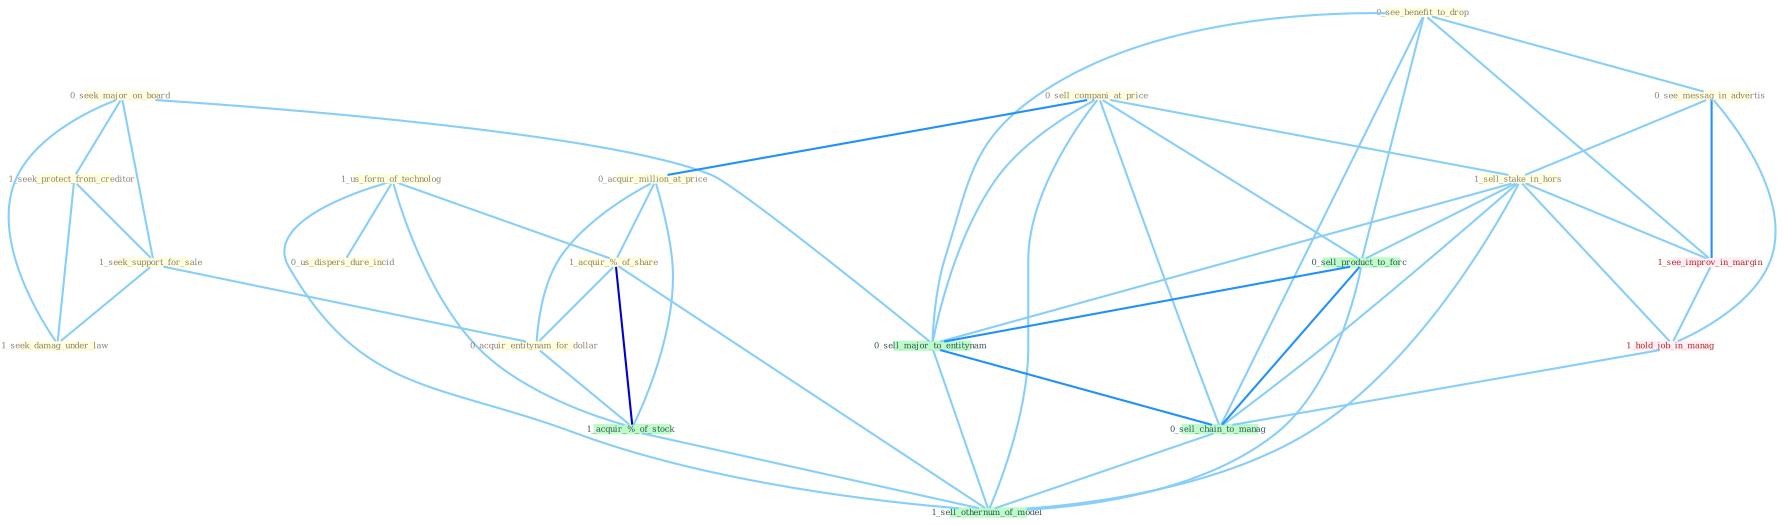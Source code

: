 Graph G{ 
    node
    [shape=polygon,style=filled,width=.5,height=.06,color="#BDFCC9",fixedsize=true,fontsize=4,
    fontcolor="#2f4f4f"];
    {node
    [color="#ffffe0", fontcolor="#8b7d6b"] "0_seek_major_on_board " "0_see_benefit_to_drop " "0_see_messag_in_advertis " "1_us_form_of_technolog " "0_sell_compani_at_price " "1_seek_protect_from_creditor " "1_seek_support_for_sale " "0_acquir_million_at_price " "1_seek_damag_under_law " "1_acquir_%_of_share " "1_sell_stake_in_hors " "0_us_dispers_dure_incid " "0_acquir_entitynam_for_dollar "}
{node [color="#fff0f5", fontcolor="#b22222"] "1_see_improv_in_margin " "1_hold_job_in_manag "}
edge [color="#B0E2FF"];

	"0_seek_major_on_board " -- "1_seek_protect_from_creditor " [w="1", color="#87cefa" ];
	"0_seek_major_on_board " -- "1_seek_support_for_sale " [w="1", color="#87cefa" ];
	"0_seek_major_on_board " -- "1_seek_damag_under_law " [w="1", color="#87cefa" ];
	"0_seek_major_on_board " -- "0_sell_major_to_entitynam " [w="1", color="#87cefa" ];
	"0_see_benefit_to_drop " -- "0_see_messag_in_advertis " [w="1", color="#87cefa" ];
	"0_see_benefit_to_drop " -- "1_see_improv_in_margin " [w="1", color="#87cefa" ];
	"0_see_benefit_to_drop " -- "0_sell_product_to_forc " [w="1", color="#87cefa" ];
	"0_see_benefit_to_drop " -- "0_sell_major_to_entitynam " [w="1", color="#87cefa" ];
	"0_see_benefit_to_drop " -- "0_sell_chain_to_manag " [w="1", color="#87cefa" ];
	"0_see_messag_in_advertis " -- "1_sell_stake_in_hors " [w="1", color="#87cefa" ];
	"0_see_messag_in_advertis " -- "1_see_improv_in_margin " [w="2", color="#1e90ff" , len=0.8];
	"0_see_messag_in_advertis " -- "1_hold_job_in_manag " [w="1", color="#87cefa" ];
	"1_us_form_of_technolog " -- "1_acquir_%_of_share " [w="1", color="#87cefa" ];
	"1_us_form_of_technolog " -- "0_us_dispers_dure_incid " [w="1", color="#87cefa" ];
	"1_us_form_of_technolog " -- "1_acquir_%_of_stock " [w="1", color="#87cefa" ];
	"1_us_form_of_technolog " -- "1_sell_othernum_of_model " [w="1", color="#87cefa" ];
	"0_sell_compani_at_price " -- "0_acquir_million_at_price " [w="2", color="#1e90ff" , len=0.8];
	"0_sell_compani_at_price " -- "1_sell_stake_in_hors " [w="1", color="#87cefa" ];
	"0_sell_compani_at_price " -- "0_sell_product_to_forc " [w="1", color="#87cefa" ];
	"0_sell_compani_at_price " -- "0_sell_major_to_entitynam " [w="1", color="#87cefa" ];
	"0_sell_compani_at_price " -- "0_sell_chain_to_manag " [w="1", color="#87cefa" ];
	"0_sell_compani_at_price " -- "1_sell_othernum_of_model " [w="1", color="#87cefa" ];
	"1_seek_protect_from_creditor " -- "1_seek_support_for_sale " [w="1", color="#87cefa" ];
	"1_seek_protect_from_creditor " -- "1_seek_damag_under_law " [w="1", color="#87cefa" ];
	"1_seek_support_for_sale " -- "1_seek_damag_under_law " [w="1", color="#87cefa" ];
	"1_seek_support_for_sale " -- "0_acquir_entitynam_for_dollar " [w="1", color="#87cefa" ];
	"0_acquir_million_at_price " -- "1_acquir_%_of_share " [w="1", color="#87cefa" ];
	"0_acquir_million_at_price " -- "0_acquir_entitynam_for_dollar " [w="1", color="#87cefa" ];
	"0_acquir_million_at_price " -- "1_acquir_%_of_stock " [w="1", color="#87cefa" ];
	"1_acquir_%_of_share " -- "0_acquir_entitynam_for_dollar " [w="1", color="#87cefa" ];
	"1_acquir_%_of_share " -- "1_acquir_%_of_stock " [w="3", color="#0000cd" , len=0.6];
	"1_acquir_%_of_share " -- "1_sell_othernum_of_model " [w="1", color="#87cefa" ];
	"1_sell_stake_in_hors " -- "1_see_improv_in_margin " [w="1", color="#87cefa" ];
	"1_sell_stake_in_hors " -- "1_hold_job_in_manag " [w="1", color="#87cefa" ];
	"1_sell_stake_in_hors " -- "0_sell_product_to_forc " [w="1", color="#87cefa" ];
	"1_sell_stake_in_hors " -- "0_sell_major_to_entitynam " [w="1", color="#87cefa" ];
	"1_sell_stake_in_hors " -- "0_sell_chain_to_manag " [w="1", color="#87cefa" ];
	"1_sell_stake_in_hors " -- "1_sell_othernum_of_model " [w="1", color="#87cefa" ];
	"0_acquir_entitynam_for_dollar " -- "1_acquir_%_of_stock " [w="1", color="#87cefa" ];
	"1_see_improv_in_margin " -- "1_hold_job_in_manag " [w="1", color="#87cefa" ];
	"1_acquir_%_of_stock " -- "1_sell_othernum_of_model " [w="1", color="#87cefa" ];
	"1_hold_job_in_manag " -- "0_sell_chain_to_manag " [w="1", color="#87cefa" ];
	"0_sell_product_to_forc " -- "0_sell_major_to_entitynam " [w="2", color="#1e90ff" , len=0.8];
	"0_sell_product_to_forc " -- "0_sell_chain_to_manag " [w="2", color="#1e90ff" , len=0.8];
	"0_sell_product_to_forc " -- "1_sell_othernum_of_model " [w="1", color="#87cefa" ];
	"0_sell_major_to_entitynam " -- "0_sell_chain_to_manag " [w="2", color="#1e90ff" , len=0.8];
	"0_sell_major_to_entitynam " -- "1_sell_othernum_of_model " [w="1", color="#87cefa" ];
	"0_sell_chain_to_manag " -- "1_sell_othernum_of_model " [w="1", color="#87cefa" ];
}